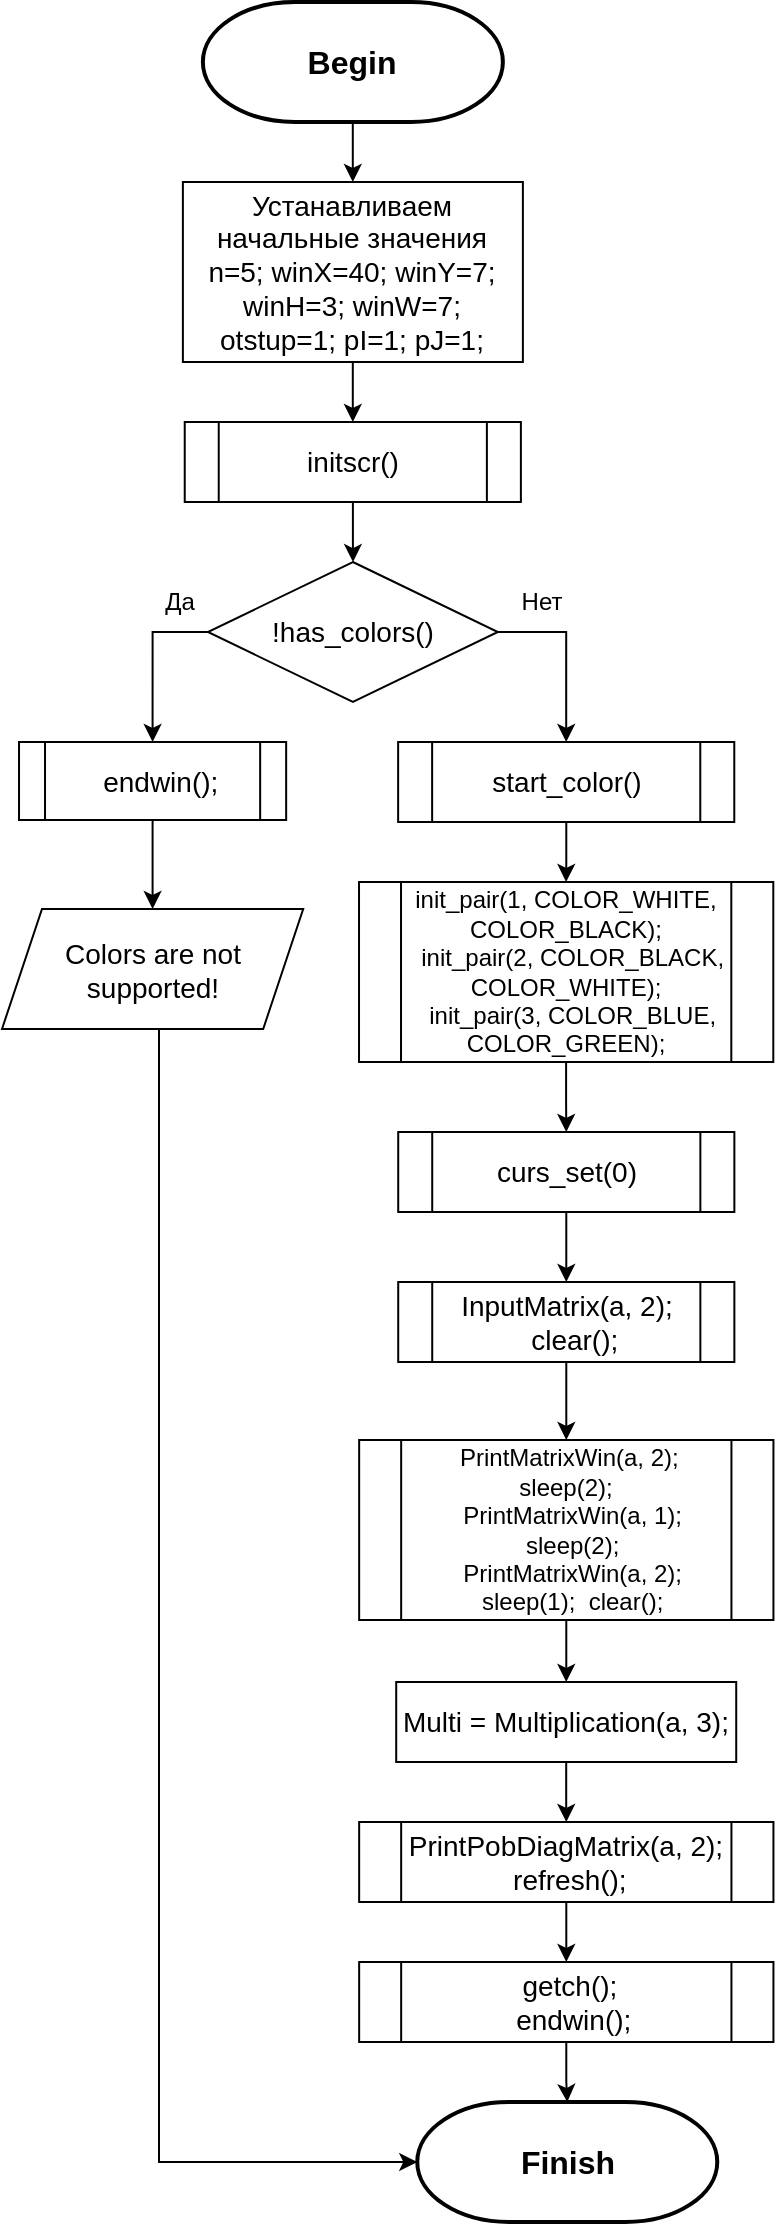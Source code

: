 <mxfile version="18.1.3" type="device" pages="6"><diagram id="C5RBs43oDa-KdzZeNtuy" name="Lab_16_main"><mxGraphModel dx="1103" dy="692" grid="1" gridSize="10" guides="1" tooltips="1" connect="1" arrows="1" fold="1" page="1" pageScale="1" pageWidth="827" pageHeight="1169" math="0" shadow="0"><root><mxCell id="WIyWlLk6GJQsqaUBKTNV-0"/><mxCell id="WIyWlLk6GJQsqaUBKTNV-1" parent="WIyWlLk6GJQsqaUBKTNV-0"/><mxCell id="jwnF6V_MZDHmdLUUI6ny-9" value="" style="edgeStyle=orthogonalEdgeStyle;rounded=0;orthogonalLoop=1;jettySize=auto;html=1;" edge="1" parent="WIyWlLk6GJQsqaUBKTNV-1" source="hfvhWSDFtPX4NsBE54---0" target="jwnF6V_MZDHmdLUUI6ny-0"><mxGeometry relative="1" as="geometry"/></mxCell><mxCell id="hfvhWSDFtPX4NsBE54---0" value="&lt;span style=&quot;font-size: 16px&quot;&gt;&lt;b&gt;Begin&lt;/b&gt;&lt;/span&gt;" style="strokeWidth=2;html=1;shape=mxgraph.flowchart.terminator;whiteSpace=wrap;" parent="WIyWlLk6GJQsqaUBKTNV-1" vertex="1"><mxGeometry x="318.44" y="40" width="150" height="60" as="geometry"/></mxCell><mxCell id="wGwlai-YhHOn2gVSlIDy-25" value="&lt;span style=&quot;font-size: 16px&quot;&gt;&lt;b&gt;Finish&lt;/b&gt;&lt;/span&gt;" style="strokeWidth=2;html=1;shape=mxgraph.flowchart.terminator;whiteSpace=wrap;" parent="WIyWlLk6GJQsqaUBKTNV-1" vertex="1"><mxGeometry x="425.63" y="1090" width="150" height="60" as="geometry"/></mxCell><mxCell id="jwnF6V_MZDHmdLUUI6ny-13" style="edgeStyle=orthogonalEdgeStyle;rounded=0;orthogonalLoop=1;jettySize=auto;html=1;entryX=0.5;entryY=0;entryDx=0;entryDy=0;" edge="1" parent="WIyWlLk6GJQsqaUBKTNV-1" source="jwnF6V_MZDHmdLUUI6ny-0" target="jwnF6V_MZDHmdLUUI6ny-1"><mxGeometry relative="1" as="geometry"/></mxCell><mxCell id="jwnF6V_MZDHmdLUUI6ny-0" value="&lt;span style=&quot;font-size: 14px;&quot;&gt;Устанавливаем начальные значения&lt;/span&gt;&lt;br&gt;&lt;div style=&quot;&quot;&gt;&lt;span style=&quot;font-size: 14px;&quot;&gt;n=5;&amp;nbsp;&lt;/span&gt;&lt;span style=&quot;background-color: initial; font-size: 14px;&quot;&gt;winX=40; winY=7;&lt;/span&gt;&lt;/div&gt;&lt;div style=&quot;&quot;&gt;&lt;span style=&quot;font-size: 14px;&quot;&gt;winH=3; winW=7;&lt;/span&gt;&lt;/div&gt;&lt;div style=&quot;&quot;&gt;&lt;span style=&quot;font-size: 14px; background-color: initial;&quot;&gt;otstup=1;&amp;nbsp;&lt;/span&gt;&lt;span style=&quot;font-size: 14px; background-color: initial;&quot;&gt;pI=1; pJ=1;&lt;/span&gt;&lt;/div&gt;" style="whiteSpace=wrap;html=1;strokeWidth=1;align=center;" vertex="1" parent="WIyWlLk6GJQsqaUBKTNV-1"><mxGeometry x="308.44" y="130" width="170" height="90" as="geometry"/></mxCell><mxCell id="jwnF6V_MZDHmdLUUI6ny-15" style="edgeStyle=orthogonalEdgeStyle;rounded=0;orthogonalLoop=1;jettySize=auto;html=1;" edge="1" parent="WIyWlLk6GJQsqaUBKTNV-1" source="jwnF6V_MZDHmdLUUI6ny-1" target="jwnF6V_MZDHmdLUUI6ny-2"><mxGeometry relative="1" as="geometry"/></mxCell><mxCell id="jwnF6V_MZDHmdLUUI6ny-1" value="&lt;div&gt;&lt;span style=&quot;font-size: 14px;&quot;&gt;initscr()&lt;/span&gt;&lt;br&gt;&lt;/div&gt;" style="shape=process;whiteSpace=wrap;html=1;backgroundOutline=1;" vertex="1" parent="WIyWlLk6GJQsqaUBKTNV-1"><mxGeometry x="309.37" y="250" width="168.07" height="40" as="geometry"/></mxCell><mxCell id="jwnF6V_MZDHmdLUUI6ny-16" value="" style="edgeStyle=orthogonalEdgeStyle;rounded=0;orthogonalLoop=1;jettySize=auto;html=1;exitX=1;exitY=0.5;exitDx=0;exitDy=0;entryX=0.5;entryY=0;entryDx=0;entryDy=0;" edge="1" parent="WIyWlLk6GJQsqaUBKTNV-1" source="jwnF6V_MZDHmdLUUI6ny-2" target="jwnF6V_MZDHmdLUUI6ny-8"><mxGeometry relative="1" as="geometry"><Array as="points"><mxPoint x="500.51" y="355"/></Array></mxGeometry></mxCell><mxCell id="jwnF6V_MZDHmdLUUI6ny-41" style="edgeStyle=orthogonalEdgeStyle;rounded=0;orthogonalLoop=1;jettySize=auto;html=1;entryX=0.5;entryY=0;entryDx=0;entryDy=0;fontSize=14;" edge="1" parent="WIyWlLk6GJQsqaUBKTNV-1" source="jwnF6V_MZDHmdLUUI6ny-2" target="jwnF6V_MZDHmdLUUI6ny-39"><mxGeometry relative="1" as="geometry"><Array as="points"><mxPoint x="293.51" y="355"/></Array></mxGeometry></mxCell><mxCell id="jwnF6V_MZDHmdLUUI6ny-2" value="&lt;span style=&quot;font-size: 14px;&quot;&gt;!has_colors()&lt;/span&gt;" style="rhombus;whiteSpace=wrap;html=1;strokeWidth=1;" vertex="1" parent="WIyWlLk6GJQsqaUBKTNV-1"><mxGeometry x="320.96" y="320" width="144.97" height="70" as="geometry"/></mxCell><mxCell id="jwnF6V_MZDHmdLUUI6ny-5" value="Да" style="text;html=1;strokeColor=none;fillColor=none;align=center;verticalAlign=middle;whiteSpace=wrap;rounded=0;" vertex="1" parent="WIyWlLk6GJQsqaUBKTNV-1"><mxGeometry x="286.51" y="330" width="40" height="20" as="geometry"/></mxCell><mxCell id="jwnF6V_MZDHmdLUUI6ny-6" value="Нет" style="text;html=1;strokeColor=none;fillColor=none;align=center;verticalAlign=middle;whiteSpace=wrap;rounded=0;" vertex="1" parent="WIyWlLk6GJQsqaUBKTNV-1"><mxGeometry x="468.44" y="330" width="40" height="20" as="geometry"/></mxCell><mxCell id="jwnF6V_MZDHmdLUUI6ny-18" value="" style="edgeStyle=orthogonalEdgeStyle;rounded=0;orthogonalLoop=1;jettySize=auto;html=1;" edge="1" parent="WIyWlLk6GJQsqaUBKTNV-1" source="jwnF6V_MZDHmdLUUI6ny-8" target="jwnF6V_MZDHmdLUUI6ny-17"><mxGeometry relative="1" as="geometry"/></mxCell><mxCell id="jwnF6V_MZDHmdLUUI6ny-8" value="&lt;div&gt;&lt;span style=&quot;font-size: 14px;&quot;&gt;start_color()&lt;/span&gt;&lt;br&gt;&lt;/div&gt;" style="shape=process;whiteSpace=wrap;html=1;backgroundOutline=1;" vertex="1" parent="WIyWlLk6GJQsqaUBKTNV-1"><mxGeometry x="416.07" y="410" width="168.07" height="40" as="geometry"/></mxCell><mxCell id="jwnF6V_MZDHmdLUUI6ny-20" value="" style="edgeStyle=orthogonalEdgeStyle;rounded=0;orthogonalLoop=1;jettySize=auto;html=1;" edge="1" parent="WIyWlLk6GJQsqaUBKTNV-1" source="jwnF6V_MZDHmdLUUI6ny-17" target="jwnF6V_MZDHmdLUUI6ny-19"><mxGeometry relative="1" as="geometry"/></mxCell><mxCell id="jwnF6V_MZDHmdLUUI6ny-17" value="init_pair(1, COLOR_WHITE, COLOR_BLACK);&#10;  init_pair(2, COLOR_BLACK, COLOR_WHITE);&#10;  init_pair(3, COLOR_BLUE, COLOR_GREEN);" style="shape=process;whiteSpace=wrap;html=1;backgroundOutline=1;" vertex="1" parent="WIyWlLk6GJQsqaUBKTNV-1"><mxGeometry x="396.51" y="480" width="207.14" height="90" as="geometry"/></mxCell><mxCell id="jwnF6V_MZDHmdLUUI6ny-33" style="edgeStyle=orthogonalEdgeStyle;rounded=0;orthogonalLoop=1;jettySize=auto;html=1;entryX=0.5;entryY=0;entryDx=0;entryDy=0;fontSize=14;" edge="1" parent="WIyWlLk6GJQsqaUBKTNV-1" source="jwnF6V_MZDHmdLUUI6ny-19" target="jwnF6V_MZDHmdLUUI6ny-22"><mxGeometry relative="1" as="geometry"/></mxCell><mxCell id="jwnF6V_MZDHmdLUUI6ny-19" value="&lt;div&gt;&lt;span style=&quot;font-size: 14px;&quot;&gt;curs_set(0)&lt;/span&gt;&lt;br&gt;&lt;/div&gt;" style="shape=process;whiteSpace=wrap;html=1;backgroundOutline=1;" vertex="1" parent="WIyWlLk6GJQsqaUBKTNV-1"><mxGeometry x="416.11" y="605" width="168.07" height="40" as="geometry"/></mxCell><mxCell id="jwnF6V_MZDHmdLUUI6ny-30" value="" style="edgeStyle=orthogonalEdgeStyle;rounded=0;orthogonalLoop=1;jettySize=auto;html=1;fontSize=14;" edge="1" parent="WIyWlLk6GJQsqaUBKTNV-1" source="jwnF6V_MZDHmdLUUI6ny-22" target="jwnF6V_MZDHmdLUUI6ny-23"><mxGeometry relative="1" as="geometry"/></mxCell><mxCell id="jwnF6V_MZDHmdLUUI6ny-22" value="&lt;div&gt;&lt;div&gt;&lt;span style=&quot;font-size: 14px;&quot;&gt;InputMatrix(a, 2);&lt;/span&gt;&lt;/div&gt;&lt;div&gt;&lt;span style=&quot;font-size: 14px;&quot;&gt;&amp;nbsp; clear();&lt;/span&gt;&lt;/div&gt;&lt;/div&gt;" style="shape=process;whiteSpace=wrap;html=1;backgroundOutline=1;" vertex="1" parent="WIyWlLk6GJQsqaUBKTNV-1"><mxGeometry x="416.11" y="680" width="168.07" height="40" as="geometry"/></mxCell><mxCell id="jwnF6V_MZDHmdLUUI6ny-34" style="edgeStyle=orthogonalEdgeStyle;rounded=0;orthogonalLoop=1;jettySize=auto;html=1;entryX=0.5;entryY=0;entryDx=0;entryDy=0;fontSize=14;" edge="1" parent="WIyWlLk6GJQsqaUBKTNV-1" source="jwnF6V_MZDHmdLUUI6ny-23" target="jwnF6V_MZDHmdLUUI6ny-24"><mxGeometry relative="1" as="geometry"/></mxCell><mxCell id="jwnF6V_MZDHmdLUUI6ny-23" value="&lt;div&gt;&amp;nbsp; PrintMatrixWin(a, 2);&lt;span style=&quot;background-color: initial;&quot;&gt;&amp;nbsp; sleep(2);&lt;/span&gt;&lt;/div&gt;&lt;div&gt;&amp;nbsp; PrintMatrixWin(a, 1);&lt;/div&gt;&lt;div&gt;&amp;nbsp; sleep(2);&lt;/div&gt;&lt;div&gt;&amp;nbsp; PrintMatrixWin(a, 2);&lt;/div&gt;&lt;div&gt;&amp;nbsp; sleep(1);&lt;span style=&quot;background-color: initial;&quot;&gt;&amp;nbsp; clear();&lt;/span&gt;&lt;/div&gt;" style="shape=process;whiteSpace=wrap;html=1;backgroundOutline=1;" vertex="1" parent="WIyWlLk6GJQsqaUBKTNV-1"><mxGeometry x="396.58" y="759" width="207.14" height="90" as="geometry"/></mxCell><mxCell id="jwnF6V_MZDHmdLUUI6ny-36" style="edgeStyle=orthogonalEdgeStyle;rounded=0;orthogonalLoop=1;jettySize=auto;html=1;entryX=0.5;entryY=0;entryDx=0;entryDy=0;fontSize=14;" edge="1" parent="WIyWlLk6GJQsqaUBKTNV-1" source="jwnF6V_MZDHmdLUUI6ny-24" target="jwnF6V_MZDHmdLUUI6ny-25"><mxGeometry relative="1" as="geometry"/></mxCell><mxCell id="jwnF6V_MZDHmdLUUI6ny-24" value="&lt;span style=&quot;font-size: 14px;&quot;&gt;Multi = Multiplication(a, 3);&lt;/span&gt;" style="whiteSpace=wrap;html=1;strokeWidth=1;align=center;" vertex="1" parent="WIyWlLk6GJQsqaUBKTNV-1"><mxGeometry x="415.11" y="880" width="170" height="40" as="geometry"/></mxCell><mxCell id="jwnF6V_MZDHmdLUUI6ny-37" style="edgeStyle=orthogonalEdgeStyle;rounded=0;orthogonalLoop=1;jettySize=auto;html=1;entryX=0.5;entryY=0;entryDx=0;entryDy=0;fontSize=14;" edge="1" parent="WIyWlLk6GJQsqaUBKTNV-1" source="jwnF6V_MZDHmdLUUI6ny-25" target="jwnF6V_MZDHmdLUUI6ny-26"><mxGeometry relative="1" as="geometry"/></mxCell><mxCell id="jwnF6V_MZDHmdLUUI6ny-25" value="&lt;div&gt;&lt;span style=&quot;font-size: 14px;&quot;&gt;PrintPobDiagMatrix(a, 2);&lt;/span&gt;&lt;/div&gt;&lt;div&gt;&lt;span style=&quot;font-size: 14px;&quot;&gt;&amp;nbsp; refresh();&amp;nbsp;&lt;/span&gt;&lt;/div&gt;" style="shape=process;whiteSpace=wrap;html=1;backgroundOutline=1;" vertex="1" parent="WIyWlLk6GJQsqaUBKTNV-1"><mxGeometry x="396.58" y="950" width="207.14" height="40" as="geometry"/></mxCell><mxCell id="jwnF6V_MZDHmdLUUI6ny-38" style="edgeStyle=orthogonalEdgeStyle;rounded=0;orthogonalLoop=1;jettySize=auto;html=1;entryX=0.5;entryY=0;entryDx=0;entryDy=0;entryPerimeter=0;fontSize=14;" edge="1" parent="WIyWlLk6GJQsqaUBKTNV-1" source="jwnF6V_MZDHmdLUUI6ny-26" target="wGwlai-YhHOn2gVSlIDy-25"><mxGeometry relative="1" as="geometry"/></mxCell><mxCell id="jwnF6V_MZDHmdLUUI6ny-26" value="&lt;div&gt;&lt;span style=&quot;font-size: 14px;&quot;&gt;&amp;nbsp; getch();&amp;nbsp;&lt;/span&gt;&lt;/div&gt;&lt;div&gt;&lt;span style=&quot;font-size: 14px;&quot;&gt;&amp;nbsp; endwin();&lt;/span&gt;&lt;/div&gt;" style="shape=process;whiteSpace=wrap;html=1;backgroundOutline=1;" vertex="1" parent="WIyWlLk6GJQsqaUBKTNV-1"><mxGeometry x="396.58" y="1020" width="207.14" height="40" as="geometry"/></mxCell><mxCell id="jwnF6V_MZDHmdLUUI6ny-42" value="" style="edgeStyle=orthogonalEdgeStyle;rounded=0;orthogonalLoop=1;jettySize=auto;html=1;fontSize=14;" edge="1" parent="WIyWlLk6GJQsqaUBKTNV-1" source="jwnF6V_MZDHmdLUUI6ny-39" target="jwnF6V_MZDHmdLUUI6ny-40"><mxGeometry relative="1" as="geometry"/></mxCell><mxCell id="jwnF6V_MZDHmdLUUI6ny-39" value="&lt;div&gt;&lt;span style=&quot;font-size: 14px; background-color: initial;&quot;&gt;&amp;nbsp; endwin();&lt;/span&gt;&lt;br&gt;&lt;/div&gt;" style="shape=process;whiteSpace=wrap;html=1;backgroundOutline=1;" vertex="1" parent="WIyWlLk6GJQsqaUBKTNV-1"><mxGeometry x="226.51" y="410" width="133.57" height="39" as="geometry"/></mxCell><mxCell id="jwnF6V_MZDHmdLUUI6ny-43" style="edgeStyle=orthogonalEdgeStyle;rounded=0;orthogonalLoop=1;jettySize=auto;html=1;entryX=0;entryY=0.5;entryDx=0;entryDy=0;entryPerimeter=0;fontSize=14;" edge="1" parent="WIyWlLk6GJQsqaUBKTNV-1" source="jwnF6V_MZDHmdLUUI6ny-40" target="wGwlai-YhHOn2gVSlIDy-25"><mxGeometry relative="1" as="geometry"><Array as="points"><mxPoint x="296.51" y="1120"/></Array></mxGeometry></mxCell><mxCell id="jwnF6V_MZDHmdLUUI6ny-40" value="&lt;font style=&quot;&quot;&gt;&lt;span style=&quot;font-size: 14px;&quot;&gt;Colors are not supported!&lt;/span&gt;&lt;br&gt;&lt;/font&gt;" style="shape=parallelogram;perimeter=parallelogramPerimeter;whiteSpace=wrap;html=1;fixedSize=1;strokeWidth=1;" vertex="1" parent="WIyWlLk6GJQsqaUBKTNV-1"><mxGeometry x="218" y="493.5" width="150.6" height="60" as="geometry"/></mxCell></root></mxGraphModel></diagram><diagram id="uMk87jS2SWBbNdsQU_iy" name="ConfStdSrc"><mxGraphModel dx="1103" dy="692" grid="1" gridSize="10" guides="1" tooltips="1" connect="1" arrows="1" fold="1" page="1" pageScale="1" pageWidth="827" pageHeight="1169" math="0" shadow="0"><root><mxCell id="0"/><mxCell id="1" parent="0"/><mxCell id="jGcBN_wvaDKkRdusIBZb-9" value="" style="edgeStyle=orthogonalEdgeStyle;rounded=0;orthogonalLoop=1;jettySize=auto;html=1;fontSize=14;" edge="1" parent="1" source="QBVgmhyWQD7NQN1rogNP-2" target="jGcBN_wvaDKkRdusIBZb-1"><mxGeometry relative="1" as="geometry"/></mxCell><mxCell id="QBVgmhyWQD7NQN1rogNP-2" value="&lt;font style=&quot;font-size: 14px&quot;&gt;void ConfStdSrc(int flag)&lt;/font&gt;" style="strokeWidth=2;html=1;shape=mxgraph.flowchart.terminator;whiteSpace=wrap;" vertex="1" parent="1"><mxGeometry x="291" y="40" width="243.39" height="60" as="geometry"/></mxCell><mxCell id="QBVgmhyWQD7NQN1rogNP-17" value="" style="edgeStyle=orthogonalEdgeStyle;rounded=0;orthogonalLoop=1;jettySize=auto;html=1;fontSize=14;" edge="1" parent="1" source="QBVgmhyWQD7NQN1rogNP-18" target="QBVgmhyWQD7NQN1rogNP-19"><mxGeometry relative="1" as="geometry"/></mxCell><mxCell id="QBVgmhyWQD7NQN1rogNP-18" value="&lt;span style=&quot;font-size: 14px;&quot;&gt;refresh()&lt;/span&gt;" style="shape=process;whiteSpace=wrap;html=1;backgroundOutline=1;fillColor=#FFFFFF;" vertex="1" parent="1"><mxGeometry x="337.5" y="850" width="150" height="50" as="geometry"/></mxCell><mxCell id="QBVgmhyWQD7NQN1rogNP-19" value="&lt;font style=&quot;font-size: 14px&quot;&gt;Кінець функції&lt;/font&gt;" style="strokeWidth=2;html=1;shape=mxgraph.flowchart.terminator;whiteSpace=wrap;" vertex="1" parent="1"><mxGeometry x="337.5" y="940" width="150" height="60" as="geometry"/></mxCell><mxCell id="jGcBN_wvaDKkRdusIBZb-10" value="" style="edgeStyle=orthogonalEdgeStyle;rounded=0;orthogonalLoop=1;jettySize=auto;html=1;fontSize=14;" edge="1" parent="1" source="jGcBN_wvaDKkRdusIBZb-1" target="jGcBN_wvaDKkRdusIBZb-2"><mxGeometry relative="1" as="geometry"/></mxCell><mxCell id="jGcBN_wvaDKkRdusIBZb-1" value="&lt;div&gt;&lt;div&gt;&lt;span style=&quot;font-size: 14px;&quot;&gt;&amp;nbsp; wattron(stdscr, COLOR_PAIR(1))&lt;/span&gt;&lt;/div&gt;&lt;div&gt;&lt;span style=&quot;font-size: 14px;&quot;&gt;&amp;nbsp; box(stdscr, 0, 0);&lt;/span&gt;&lt;/div&gt;&lt;/div&gt;" style="shape=process;whiteSpace=wrap;html=1;backgroundOutline=1;" vertex="1" parent="1"><mxGeometry x="273" y="140" width="280" height="40" as="geometry"/></mxCell><mxCell id="jGcBN_wvaDKkRdusIBZb-11" value="" style="edgeStyle=orthogonalEdgeStyle;rounded=0;orthogonalLoop=1;jettySize=auto;html=1;fontSize=14;" edge="1" parent="1" source="jGcBN_wvaDKkRdusIBZb-2" target="jGcBN_wvaDKkRdusIBZb-3"><mxGeometry relative="1" as="geometry"/></mxCell><mxCell id="jGcBN_wvaDKkRdusIBZb-2" value="mvwprintw(stdscr, 0, 1, &quot;LabWork 16 Variant 7&quot;)" style="shape=parallelogram;perimeter=parallelogramPerimeter;whiteSpace=wrap;html=1;fixedSize=1;fontSize=14;strokeWidth=1;" vertex="1" parent="1"><mxGeometry x="311" y="220" width="203" height="50" as="geometry"/></mxCell><mxCell id="jGcBN_wvaDKkRdusIBZb-12" value="" style="edgeStyle=orthogonalEdgeStyle;rounded=0;orthogonalLoop=1;jettySize=auto;html=1;fontSize=14;" edge="1" parent="1" source="jGcBN_wvaDKkRdusIBZb-3" target="jGcBN_wvaDKkRdusIBZb-4"><mxGeometry relative="1" as="geometry"/></mxCell><mxCell id="jGcBN_wvaDKkRdusIBZb-17" style="edgeStyle=orthogonalEdgeStyle;rounded=0;orthogonalLoop=1;jettySize=auto;html=1;entryX=0;entryY=0.5;entryDx=0;entryDy=0;fontSize=14;" edge="1" parent="1" source="jGcBN_wvaDKkRdusIBZb-3" target="QBVgmhyWQD7NQN1rogNP-18"><mxGeometry relative="1" as="geometry"><Array as="points"><mxPoint x="280" y="350"/><mxPoint x="280" y="875"/></Array></mxGeometry></mxCell><mxCell id="jGcBN_wvaDKkRdusIBZb-3" value="flag == 1" style="rhombus;whiteSpace=wrap;html=1;fontSize=14;strokeWidth=1;" vertex="1" parent="1"><mxGeometry x="351" y="310" width="123" height="80" as="geometry"/></mxCell><mxCell id="jGcBN_wvaDKkRdusIBZb-13" value="" style="edgeStyle=orthogonalEdgeStyle;rounded=0;orthogonalLoop=1;jettySize=auto;html=1;fontSize=14;" edge="1" parent="1" source="jGcBN_wvaDKkRdusIBZb-4" target="jGcBN_wvaDKkRdusIBZb-6"><mxGeometry relative="1" as="geometry"/></mxCell><mxCell id="jGcBN_wvaDKkRdusIBZb-4" value="&lt;span style=&quot;font-size: 14px;&quot;&gt;&lt;b&gt;&amp;nbsp;i = 0; i &amp;lt; n; i++&lt;/b&gt;&lt;/span&gt;" style="strokeWidth=1;html=1;shape=mxgraph.flowchart.loop_limit;whiteSpace=wrap;" vertex="1" parent="1"><mxGeometry x="344.19" y="430" width="137" height="70" as="geometry"/></mxCell><mxCell id="jGcBN_wvaDKkRdusIBZb-16" value="" style="edgeStyle=orthogonalEdgeStyle;rounded=0;orthogonalLoop=1;jettySize=auto;html=1;fontSize=14;" edge="1" parent="1" source="jGcBN_wvaDKkRdusIBZb-5" target="QBVgmhyWQD7NQN1rogNP-18"><mxGeometry relative="1" as="geometry"/></mxCell><mxCell id="jGcBN_wvaDKkRdusIBZb-5" value="&lt;span style=&quot;font-size: 14px&quot;&gt;&lt;b&gt;i&lt;/b&gt;&lt;/span&gt;" style="strokeWidth=1;html=1;shape=mxgraph.flowchart.loop_limit;whiteSpace=wrap;direction=west;" vertex="1" parent="1"><mxGeometry x="344" y="740" width="137" height="70" as="geometry"/></mxCell><mxCell id="jGcBN_wvaDKkRdusIBZb-14" value="" style="edgeStyle=orthogonalEdgeStyle;rounded=0;orthogonalLoop=1;jettySize=auto;html=1;fontSize=14;" edge="1" parent="1" source="jGcBN_wvaDKkRdusIBZb-6" target="jGcBN_wvaDKkRdusIBZb-8"><mxGeometry relative="1" as="geometry"/></mxCell><mxCell id="jGcBN_wvaDKkRdusIBZb-6" value="&amp;nbsp;mvwprintw(stdscr, &lt;br&gt;winY-2, winX+winW/2+(winW+otstup)*i, &quot;%d&quot;, i+1)" style="shape=parallelogram;perimeter=parallelogramPerimeter;whiteSpace=wrap;html=1;fixedSize=1;fontSize=14;strokeWidth=1;" vertex="1" parent="1"><mxGeometry x="298.5" y="540" width="228" height="65" as="geometry"/></mxCell><mxCell id="jGcBN_wvaDKkRdusIBZb-15" value="" style="edgeStyle=orthogonalEdgeStyle;rounded=0;orthogonalLoop=1;jettySize=auto;html=1;fontSize=14;" edge="1" parent="1" source="jGcBN_wvaDKkRdusIBZb-8" target="jGcBN_wvaDKkRdusIBZb-5"><mxGeometry relative="1" as="geometry"/></mxCell><mxCell id="jGcBN_wvaDKkRdusIBZb-8" value="mvwprintw(stdscr,&lt;br&gt;&amp;nbsp;winY+winH/2+(winH+otstup)*i, winX-2, &quot;%d&quot;, i+1)" style="shape=parallelogram;perimeter=parallelogramPerimeter;whiteSpace=wrap;html=1;fixedSize=1;fontSize=14;strokeWidth=1;" vertex="1" parent="1"><mxGeometry x="298.5" y="640" width="228" height="65" as="geometry"/></mxCell><mxCell id="zSZtnJkTQtCe7CBKAw3D-1" value="Да" style="text;html=1;strokeColor=none;fillColor=none;align=center;verticalAlign=middle;whiteSpace=wrap;rounded=0;" vertex="1" parent="1"><mxGeometry x="414.0" y="390" width="40" height="20" as="geometry"/></mxCell><mxCell id="q8JcQGTGlk1fJgDLrqKU-1" value="Нет" style="text;html=1;strokeColor=none;fillColor=none;align=center;verticalAlign=middle;whiteSpace=wrap;rounded=0;" vertex="1" parent="1"><mxGeometry x="304" y="330" width="40" height="20" as="geometry"/></mxCell></root></mxGraphModel></diagram><diagram name="InputMatrix" id="K_KONmBODOZZReLKXW-_"><mxGraphModel dx="1103" dy="692" grid="1" gridSize="10" guides="1" tooltips="1" connect="1" arrows="1" fold="1" page="1" pageScale="1" pageWidth="827" pageHeight="1169" math="0" shadow="0"><root><mxCell id="PPJYsdri29ir80EhWS_N-0"/><mxCell id="PPJYsdri29ir80EhWS_N-1" parent="PPJYsdri29ir80EhWS_N-0"/><mxCell id="PPJYsdri29ir80EhWS_N-2" value="" style="edgeStyle=orthogonalEdgeStyle;rounded=0;orthogonalLoop=1;jettySize=auto;html=1;fontSize=14;" edge="1" parent="PPJYsdri29ir80EhWS_N-1" source="PPJYsdri29ir80EhWS_N-3" target="PPJYsdri29ir80EhWS_N-8"><mxGeometry relative="1" as="geometry"/></mxCell><mxCell id="PPJYsdri29ir80EhWS_N-3" value="&lt;font style=&quot;font-size: 14px&quot;&gt;void InputMatrix(int mtrx[][n], int color)&lt;/font&gt;" style="strokeWidth=2;html=1;shape=mxgraph.flowchart.terminator;whiteSpace=wrap;" vertex="1" parent="PPJYsdri29ir80EhWS_N-1"><mxGeometry x="291" y="25" width="243.39" height="60" as="geometry"/></mxCell><mxCell id="PPJYsdri29ir80EhWS_N-6" value="&lt;font style=&quot;font-size: 14px&quot;&gt;Кінець функції&lt;/font&gt;" style="strokeWidth=2;html=1;shape=mxgraph.flowchart.terminator;whiteSpace=wrap;" vertex="1" parent="PPJYsdri29ir80EhWS_N-1"><mxGeometry x="339" y="1103" width="150" height="60" as="geometry"/></mxCell><mxCell id="PPJYsdri29ir80EhWS_N-7" value="" style="edgeStyle=orthogonalEdgeStyle;rounded=0;orthogonalLoop=1;jettySize=auto;html=1;fontSize=14;" edge="1" parent="PPJYsdri29ir80EhWS_N-1" source="PPJYsdri29ir80EhWS_N-8" target="PPJYsdri29ir80EhWS_N-10"><mxGeometry relative="1" as="geometry"/></mxCell><mxCell id="PPJYsdri29ir80EhWS_N-8" value="&lt;div&gt;&lt;span style=&quot;font-size: 14px;&quot;&gt;ConfStdSrc(1);&lt;/span&gt;&lt;/div&gt;&lt;div&gt;&lt;span style=&quot;font-size: 14px;&quot;&gt;&amp;nbsp; wattron(stdscr, COLOR_PAIR(2));&lt;/span&gt;&lt;/div&gt;" style="shape=process;whiteSpace=wrap;html=1;backgroundOutline=1;" vertex="1" parent="PPJYsdri29ir80EhWS_N-1"><mxGeometry x="273" y="125" width="280" height="40" as="geometry"/></mxCell><mxCell id="DCMzApHFBLKhovsq1-4j-5" value="" style="edgeStyle=orthogonalEdgeStyle;rounded=0;orthogonalLoop=1;jettySize=auto;html=1;fontSize=14;" edge="1" parent="PPJYsdri29ir80EhWS_N-1" source="PPJYsdri29ir80EhWS_N-10" target="DCMzApHFBLKhovsq1-4j-0"><mxGeometry relative="1" as="geometry"/></mxCell><mxCell id="PPJYsdri29ir80EhWS_N-10" value="mvwprintw(stdscr, winY-4, winX+7, &quot;Введите значения матрицы&quot;);" style="shape=parallelogram;perimeter=parallelogramPerimeter;whiteSpace=wrap;html=1;fixedSize=1;fontSize=14;strokeWidth=1;" vertex="1" parent="PPJYsdri29ir80EhWS_N-1"><mxGeometry x="288" y="205" width="249" height="50" as="geometry"/></mxCell><mxCell id="DCMzApHFBLKhovsq1-4j-8" value="" style="edgeStyle=orthogonalEdgeStyle;rounded=0;orthogonalLoop=1;jettySize=auto;html=1;fontSize=14;" edge="1" parent="PPJYsdri29ir80EhWS_N-1" source="PPJYsdri29ir80EhWS_N-15" target="DCMzApHFBLKhovsq1-4j-2"><mxGeometry relative="1" as="geometry"/></mxCell><mxCell id="PPJYsdri29ir80EhWS_N-15" value="&lt;span style=&quot;font-size: 14px;&quot;&gt;&lt;b&gt;j = 0; j &amp;lt; n; j++&lt;/b&gt;&lt;/span&gt;" style="strokeWidth=1;html=1;shape=mxgraph.flowchart.loop_limit;whiteSpace=wrap;" vertex="1" parent="PPJYsdri29ir80EhWS_N-1"><mxGeometry x="345.0" y="485" width="137" height="70" as="geometry"/></mxCell><mxCell id="DCMzApHFBLKhovsq1-4j-13" value="" style="edgeStyle=orthogonalEdgeStyle;rounded=0;orthogonalLoop=1;jettySize=auto;html=1;fontSize=14;" edge="1" parent="PPJYsdri29ir80EhWS_N-1" source="PPJYsdri29ir80EhWS_N-17" target="PPJYsdri29ir80EhWS_N-6"><mxGeometry relative="1" as="geometry"/></mxCell><mxCell id="PPJYsdri29ir80EhWS_N-17" value="&lt;span style=&quot;font-size: 14px&quot;&gt;&lt;b&gt;i&lt;/b&gt;&lt;/span&gt;" style="strokeWidth=1;html=1;shape=mxgraph.flowchart.loop_limit;whiteSpace=wrap;direction=west;" vertex="1" parent="PPJYsdri29ir80EhWS_N-1"><mxGeometry x="345.5" y="1003" width="137" height="70" as="geometry"/></mxCell><mxCell id="DCMzApHFBLKhovsq1-4j-11" value="" style="edgeStyle=orthogonalEdgeStyle;rounded=0;orthogonalLoop=1;jettySize=auto;html=1;fontSize=14;" edge="1" parent="PPJYsdri29ir80EhWS_N-1" source="PPJYsdri29ir80EhWS_N-19" target="DCMzApHFBLKhovsq1-4j-4"><mxGeometry relative="1" as="geometry"/></mxCell><mxCell id="PPJYsdri29ir80EhWS_N-19" value="mvwscanw(winMatrix[i][j], 1, 1, &quot;%d&quot;, &amp;amp;mtrx[i][j])" style="shape=parallelogram;perimeter=parallelogramPerimeter;whiteSpace=wrap;html=1;fixedSize=1;fontSize=14;strokeWidth=1;" vertex="1" parent="PPJYsdri29ir80EhWS_N-1"><mxGeometry x="305" y="800" width="218" height="60" as="geometry"/></mxCell><mxCell id="DCMzApHFBLKhovsq1-4j-6" value="" style="edgeStyle=orthogonalEdgeStyle;rounded=0;orthogonalLoop=1;jettySize=auto;html=1;fontSize=14;" edge="1" parent="PPJYsdri29ir80EhWS_N-1" source="DCMzApHFBLKhovsq1-4j-0" target="DCMzApHFBLKhovsq1-4j-1"><mxGeometry relative="1" as="geometry"/></mxCell><mxCell id="DCMzApHFBLKhovsq1-4j-0" value="&lt;span style=&quot;font-size: 14px;&quot;&gt;refresh()&lt;/span&gt;" style="shape=process;whiteSpace=wrap;html=1;backgroundOutline=1;" vertex="1" parent="PPJYsdri29ir80EhWS_N-1"><mxGeometry x="328.75" y="295" width="167.5" height="40" as="geometry"/></mxCell><mxCell id="DCMzApHFBLKhovsq1-4j-7" value="" style="edgeStyle=orthogonalEdgeStyle;rounded=0;orthogonalLoop=1;jettySize=auto;html=1;fontSize=14;" edge="1" parent="PPJYsdri29ir80EhWS_N-1" source="DCMzApHFBLKhovsq1-4j-1" target="PPJYsdri29ir80EhWS_N-15"><mxGeometry relative="1" as="geometry"/></mxCell><mxCell id="DCMzApHFBLKhovsq1-4j-1" value="&lt;span style=&quot;font-size: 14px;&quot;&gt;&lt;b&gt;&amp;nbsp;i = 0; i &amp;lt; n; i++&lt;/b&gt;&lt;/span&gt;" style="strokeWidth=1;html=1;shape=mxgraph.flowchart.loop_limit;whiteSpace=wrap;" vertex="1" parent="PPJYsdri29ir80EhWS_N-1"><mxGeometry x="345.0" y="375" width="137" height="70" as="geometry"/></mxCell><mxCell id="DCMzApHFBLKhovsq1-4j-9" value="" style="edgeStyle=orthogonalEdgeStyle;rounded=0;orthogonalLoop=1;jettySize=auto;html=1;fontSize=14;" edge="1" parent="PPJYsdri29ir80EhWS_N-1" source="DCMzApHFBLKhovsq1-4j-2" target="DCMzApHFBLKhovsq1-4j-3"><mxGeometry relative="1" as="geometry"/></mxCell><mxCell id="DCMzApHFBLKhovsq1-4j-2" value="&amp;nbsp;winMatrix[i][j] = newwin( winH, winW, winY+(winH+otstup)*i, winX+(winW+otstup)*j)" style="rounded=0;whiteSpace=wrap;html=1;fontSize=14;strokeWidth=1;" vertex="1" parent="PPJYsdri29ir80EhWS_N-1"><mxGeometry x="319" y="585" width="190" height="70" as="geometry"/></mxCell><mxCell id="DCMzApHFBLKhovsq1-4j-10" value="" style="edgeStyle=orthogonalEdgeStyle;rounded=0;orthogonalLoop=1;jettySize=auto;html=1;fontSize=14;" edge="1" parent="PPJYsdri29ir80EhWS_N-1" source="DCMzApHFBLKhovsq1-4j-3" target="PPJYsdri29ir80EhWS_N-19"><mxGeometry relative="1" as="geometry"/></mxCell><mxCell id="DCMzApHFBLKhovsq1-4j-3" value="box(winMatrix[i][j], 0, 0 ); &lt;br&gt;wbkgd(winMatrix[i][j], COLOR_PAIR(color));&lt;br&gt;&amp;nbsp; &amp;nbsp; &amp;nbsp; wrefresh(winMatrix[i][j]);" style="shape=process;whiteSpace=wrap;html=1;backgroundOutline=1;fillColor=#FFFFFF;" vertex="1" parent="PPJYsdri29ir80EhWS_N-1"><mxGeometry x="314" y="685" width="200" height="70" as="geometry"/></mxCell><mxCell id="DCMzApHFBLKhovsq1-4j-12" value="" style="edgeStyle=orthogonalEdgeStyle;rounded=0;orthogonalLoop=1;jettySize=auto;html=1;fontSize=14;" edge="1" parent="PPJYsdri29ir80EhWS_N-1" source="DCMzApHFBLKhovsq1-4j-4" target="PPJYsdri29ir80EhWS_N-17"><mxGeometry relative="1" as="geometry"/></mxCell><mxCell id="DCMzApHFBLKhovsq1-4j-4" value="&lt;span style=&quot;font-size: 14px&quot;&gt;&lt;b&gt;j&lt;/b&gt;&lt;/span&gt;" style="strokeWidth=1;html=1;shape=mxgraph.flowchart.loop_limit;whiteSpace=wrap;direction=west;" vertex="1" parent="PPJYsdri29ir80EhWS_N-1"><mxGeometry x="345.5" y="900" width="137" height="70" as="geometry"/></mxCell></root></mxGraphModel></diagram><diagram name="Multiplication" id="ECcC6YZoIL96eAtLhiXY"><mxGraphModel dx="1103" dy="692" grid="1" gridSize="10" guides="1" tooltips="1" connect="1" arrows="1" fold="1" page="1" pageScale="1" pageWidth="827" pageHeight="1169" math="0" shadow="0"><root><mxCell id="w6WBt6uCfA3laZBosFiw-0"/><mxCell id="w6WBt6uCfA3laZBosFiw-1" parent="w6WBt6uCfA3laZBosFiw-0"/><mxCell id="gDkcxyluTX4l5s48bOec-3" value="" style="edgeStyle=orthogonalEdgeStyle;rounded=0;orthogonalLoop=1;jettySize=auto;html=1;fontSize=16;" edge="1" parent="w6WBt6uCfA3laZBosFiw-1" source="w6WBt6uCfA3laZBosFiw-3" target="ih4imTi1KAKiAlf1Vw61-0"><mxGeometry relative="1" as="geometry"/></mxCell><mxCell id="w6WBt6uCfA3laZBosFiw-3" value="&lt;font style=&quot;font-size: 14px&quot;&gt;int Multiplication(int mtrx[][n], int color)&lt;/font&gt;" style="strokeWidth=2;html=1;shape=mxgraph.flowchart.terminator;whiteSpace=wrap;" vertex="1" parent="w6WBt6uCfA3laZBosFiw-1"><mxGeometry x="71.31" y="40" width="243.39" height="60" as="geometry"/></mxCell><mxCell id="gDkcxyluTX4l5s48bOec-23" value="" style="edgeStyle=orthogonalEdgeStyle;rounded=0;orthogonalLoop=1;jettySize=auto;html=1;fontSize=16;" edge="1" parent="w6WBt6uCfA3laZBosFiw-1" source="w6WBt6uCfA3laZBosFiw-5" target="gDkcxyluTX4l5s48bOec-0"><mxGeometry relative="1" as="geometry"/></mxCell><mxCell id="w6WBt6uCfA3laZBosFiw-5" value="&lt;div&gt;&lt;span style=&quot;font-size: 14px;&quot;&gt;&amp;nbsp; wrefresh(win);&lt;/span&gt;&lt;/div&gt;" style="shape=process;whiteSpace=wrap;html=1;backgroundOutline=1;fillColor=#FFFFFF;" vertex="1" parent="w6WBt6uCfA3laZBosFiw-1"><mxGeometry x="380.69" y="300" width="150" height="50" as="geometry"/></mxCell><mxCell id="w6WBt6uCfA3laZBosFiw-6" value="&lt;font style=&quot;font-size: 14px&quot;&gt;&lt;b&gt;return &lt;/b&gt;multi&lt;/font&gt;" style="strokeWidth=2;html=1;shape=mxgraph.flowchart.terminator;whiteSpace=wrap;" vertex="1" parent="w6WBt6uCfA3laZBosFiw-1"><mxGeometry x="380.69" y="570" width="150" height="60" as="geometry"/></mxCell><mxCell id="gDkcxyluTX4l5s48bOec-8" style="edgeStyle=orthogonalEdgeStyle;rounded=0;orthogonalLoop=1;jettySize=auto;html=1;entryX=0.5;entryY=0;entryDx=0;entryDy=0;fontSize=16;" edge="1" parent="w6WBt6uCfA3laZBosFiw-1" source="w6WBt6uCfA3laZBosFiw-8" target="Rpmjlp2zLywS9E4Msz0K-0"><mxGeometry relative="1" as="geometry"/></mxCell><mxCell id="w6WBt6uCfA3laZBosFiw-8" value="&lt;span style=&quot;font-size: 14px;&quot;&gt;ConfStdSrc(0)&lt;/span&gt;" style="shape=process;whiteSpace=wrap;html=1;backgroundOutline=1;" vertex="1" parent="w6WBt6uCfA3laZBosFiw-1"><mxGeometry x="117" y="200" width="151.5" height="40" as="geometry"/></mxCell><mxCell id="gDkcxyluTX4l5s48bOec-12" style="edgeStyle=orthogonalEdgeStyle;rounded=0;orthogonalLoop=1;jettySize=auto;html=1;entryX=0.5;entryY=0;entryDx=0;entryDy=0;fontSize=16;" edge="1" parent="w6WBt6uCfA3laZBosFiw-1" source="w6WBt6uCfA3laZBosFiw-10" target="Rpmjlp2zLywS9E4Msz0K-2"><mxGeometry relative="1" as="geometry"/></mxCell><mxCell id="w6WBt6uCfA3laZBosFiw-10" value="mvwprintw(win, 0, 1, &quot;Ввод&quot;)&lt;br&gt;mvwprintw(win, 1,2, &lt;br&gt;&quot;Введите ...&quot;)" style="shape=parallelogram;perimeter=parallelogramPerimeter;whiteSpace=wrap;html=1;fixedSize=1;fontSize=14;strokeWidth=1;" vertex="1" parent="w6WBt6uCfA3laZBosFiw-1"><mxGeometry x="85.9" y="420" width="214.19" height="50" as="geometry"/></mxCell><mxCell id="gDkcxyluTX4l5s48bOec-15" value="" style="edgeStyle=orthogonalEdgeStyle;rounded=0;orthogonalLoop=1;jettySize=auto;html=1;fontSize=16;" edge="1" parent="w6WBt6uCfA3laZBosFiw-1" source="w6WBt6uCfA3laZBosFiw-15" target="Rpmjlp2zLywS9E4Msz0K-5"><mxGeometry relative="1" as="geometry"/></mxCell><mxCell id="w6WBt6uCfA3laZBosFiw-15" value="&lt;span style=&quot;font-size: 14px;&quot;&gt;&lt;b&gt;&amp;nbsp;i = 0; i &amp;lt; n; i++&lt;/b&gt;&lt;/span&gt;" style="strokeWidth=1;html=1;shape=mxgraph.flowchart.loop_limit;whiteSpace=wrap;" vertex="1" parent="w6WBt6uCfA3laZBosFiw-1"><mxGeometry x="123.38" y="648" width="137" height="70" as="geometry"/></mxCell><mxCell id="gDkcxyluTX4l5s48bOec-17" value="" style="edgeStyle=orthogonalEdgeStyle;rounded=0;orthogonalLoop=1;jettySize=auto;html=1;fontSize=16;" edge="1" parent="w6WBt6uCfA3laZBosFiw-1" source="w6WBt6uCfA3laZBosFiw-17" target="gDkcxyluTX4l5s48bOec-1"><mxGeometry relative="1" as="geometry"/></mxCell><mxCell id="w6WBt6uCfA3laZBosFiw-17" value="&lt;span style=&quot;font-size: 14px&quot;&gt;&lt;b&gt;i&lt;/b&gt;&lt;/span&gt;" style="strokeWidth=1;html=1;shape=mxgraph.flowchart.loop_limit;whiteSpace=wrap;direction=west;" vertex="1" parent="w6WBt6uCfA3laZBosFiw-1"><mxGeometry x="123.5" y="818" width="137" height="70" as="geometry"/></mxCell><mxCell id="gDkcxyluTX4l5s48bOec-6" style="edgeStyle=orthogonalEdgeStyle;rounded=0;orthogonalLoop=1;jettySize=auto;html=1;entryX=0.5;entryY=0;entryDx=0;entryDy=0;fontSize=16;" edge="1" parent="w6WBt6uCfA3laZBosFiw-1" source="ih4imTi1KAKiAlf1Vw61-0" target="w6WBt6uCfA3laZBosFiw-8"><mxGeometry relative="1" as="geometry"/></mxCell><mxCell id="ih4imTi1KAKiAlf1Vw61-0" value="multi=0" style="rounded=0;whiteSpace=wrap;html=1;fontSize=14;strokeWidth=1;" vertex="1" parent="w6WBt6uCfA3laZBosFiw-1"><mxGeometry x="117" y="130" width="152" height="40" as="geometry"/></mxCell><mxCell id="gDkcxyluTX4l5s48bOec-9" value="" style="edgeStyle=orthogonalEdgeStyle;rounded=0;orthogonalLoop=1;jettySize=auto;html=1;fontSize=16;" edge="1" parent="w6WBt6uCfA3laZBosFiw-1" source="Rpmjlp2zLywS9E4Msz0K-0" target="Rpmjlp2zLywS9E4Msz0K-1"><mxGeometry relative="1" as="geometry"/></mxCell><mxCell id="Rpmjlp2zLywS9E4Msz0K-0" value="win = newwin( 3, 100, 3, 10)" style="rounded=0;whiteSpace=wrap;html=1;fontSize=14;strokeWidth=1;" vertex="1" parent="w6WBt6uCfA3laZBosFiw-1"><mxGeometry x="103.05" y="270" width="179" height="40" as="geometry"/></mxCell><mxCell id="gDkcxyluTX4l5s48bOec-11" style="edgeStyle=orthogonalEdgeStyle;rounded=0;orthogonalLoop=1;jettySize=auto;html=1;fontSize=16;" edge="1" parent="w6WBt6uCfA3laZBosFiw-1" source="Rpmjlp2zLywS9E4Msz0K-1" target="w6WBt6uCfA3laZBosFiw-10"><mxGeometry relative="1" as="geometry"/></mxCell><mxCell id="Rpmjlp2zLywS9E4Msz0K-1" value="&lt;span style=&quot;font-size: 14px;&quot;&gt;box(win, 0, 0 )&lt;/span&gt;&lt;br&gt;&lt;span style=&quot;font-size: 14px;&quot;&gt;&amp;nbsp;wbkgd(win, COLOR_PAIR(color))&lt;/span&gt;" style="shape=process;whiteSpace=wrap;html=1;backgroundOutline=1;" vertex="1" parent="w6WBt6uCfA3laZBosFiw-1"><mxGeometry x="104.59" y="340" width="176.81" height="50" as="geometry"/></mxCell><mxCell id="gDkcxyluTX4l5s48bOec-13" value="" style="edgeStyle=orthogonalEdgeStyle;rounded=0;orthogonalLoop=1;jettySize=auto;html=1;fontSize=16;" edge="1" parent="w6WBt6uCfA3laZBosFiw-1" source="Rpmjlp2zLywS9E4Msz0K-2" target="Rpmjlp2zLywS9E4Msz0K-4"><mxGeometry relative="1" as="geometry"/></mxCell><mxCell id="Rpmjlp2zLywS9E4Msz0K-2" value="&lt;span style=&quot;font-size: 14px;&quot;&gt;wrefresh(win)&lt;/span&gt;" style="shape=process;whiteSpace=wrap;html=1;backgroundOutline=1;" vertex="1" parent="w6WBt6uCfA3laZBosFiw-1"><mxGeometry x="116.94" y="500" width="151.5" height="40" as="geometry"/></mxCell><mxCell id="gDkcxyluTX4l5s48bOec-14" value="" style="edgeStyle=orthogonalEdgeStyle;rounded=0;orthogonalLoop=1;jettySize=auto;html=1;fontSize=16;" edge="1" parent="w6WBt6uCfA3laZBosFiw-1" source="Rpmjlp2zLywS9E4Msz0K-4" target="w6WBt6uCfA3laZBosFiw-15"><mxGeometry relative="1" as="geometry"/></mxCell><mxCell id="Rpmjlp2zLywS9E4Msz0K-4" value="wscanw(win, &lt;br&gt;&quot;%d %d&quot;, &amp;amp;pI, &amp;amp;pJ)" style="shape=parallelogram;perimeter=parallelogramPerimeter;whiteSpace=wrap;html=1;fixedSize=1;fontSize=14;strokeWidth=1;" vertex="1" parent="w6WBt6uCfA3laZBosFiw-1"><mxGeometry x="101" y="570" width="183.1" height="50" as="geometry"/></mxCell><mxCell id="gDkcxyluTX4l5s48bOec-16" value="" style="edgeStyle=orthogonalEdgeStyle;rounded=0;orthogonalLoop=1;jettySize=auto;html=1;fontSize=16;" edge="1" parent="w6WBt6uCfA3laZBosFiw-1" source="Rpmjlp2zLywS9E4Msz0K-5" target="w6WBt6uCfA3laZBosFiw-17"><mxGeometry relative="1" as="geometry"/></mxCell><mxCell id="Rpmjlp2zLywS9E4Msz0K-5" value="multi = multi + &lt;br&gt;mtrx[pI-1][i]*mtrx[i][pJ-1]" style="rounded=0;whiteSpace=wrap;html=1;fontSize=14;strokeWidth=1;" vertex="1" parent="w6WBt6uCfA3laZBosFiw-1"><mxGeometry x="102.5" y="748" width="179" height="40" as="geometry"/></mxCell><mxCell id="gDkcxyluTX4l5s48bOec-21" value="" style="edgeStyle=orthogonalEdgeStyle;rounded=0;orthogonalLoop=1;jettySize=auto;html=1;fontSize=16;" edge="1" parent="w6WBt6uCfA3laZBosFiw-1" source="Rpmjlp2zLywS9E4Msz0K-7" target="Rpmjlp2zLywS9E4Msz0K-8"><mxGeometry relative="1" as="geometry"/></mxCell><mxCell id="Rpmjlp2zLywS9E4Msz0K-7" value="&lt;div&gt;&lt;span style=&quot;font-size: 14px;&quot;&gt;wclear(win);&lt;/span&gt;&lt;/div&gt;&lt;div&gt;&lt;span style=&quot;font-size: 14px;&quot;&gt;&amp;nbsp; box(win, 0, 0)&lt;/span&gt;&lt;/div&gt;" style="shape=process;whiteSpace=wrap;html=1;backgroundOutline=1;" vertex="1" parent="w6WBt6uCfA3laZBosFiw-1"><mxGeometry x="367.59" y="130" width="176.81" height="50" as="geometry"/></mxCell><mxCell id="gDkcxyluTX4l5s48bOec-22" value="" style="edgeStyle=orthogonalEdgeStyle;rounded=0;orthogonalLoop=1;jettySize=auto;html=1;fontSize=16;" edge="1" parent="w6WBt6uCfA3laZBosFiw-1" source="Rpmjlp2zLywS9E4Msz0K-8" target="w6WBt6uCfA3laZBosFiw-5"><mxGeometry relative="1" as="geometry"/></mxCell><mxCell id="Rpmjlp2zLywS9E4Msz0K-8" value="&lt;div&gt;&amp;nbsp; &amp;nbsp; mvwprintw(win,0,1,&quot;Результат&quot;);&lt;span style=&quot;background-color: initial;&quot;&gt;&amp;nbsp;&amp;nbsp;&lt;/span&gt;&lt;span style=&quot;background-color: initial;&quot;&gt;&amp;nbsp; mvwprintw(win,1,2,&quot;&lt;/span&gt;&lt;span style=&quot;background-color: initial;&quot;&gt;...равно&quot;&lt;/span&gt;&lt;span style=&quot;background-color: initial;&quot;&gt;,&lt;/span&gt;&lt;/div&gt;&lt;div&gt;&lt;span style=&quot;background-color: initial;&quot;&gt;pI,pJ,multi)&lt;/span&gt;&lt;/div&gt;" style="shape=parallelogram;perimeter=parallelogramPerimeter;whiteSpace=wrap;html=1;fixedSize=1;fontSize=14;strokeWidth=1;" vertex="1" parent="w6WBt6uCfA3laZBosFiw-1"><mxGeometry x="340" y="210" width="233.1" height="50" as="geometry"/></mxCell><mxCell id="gDkcxyluTX4l5s48bOec-25" value="" style="edgeStyle=orthogonalEdgeStyle;rounded=0;orthogonalLoop=1;jettySize=auto;html=1;fontSize=16;" edge="1" parent="w6WBt6uCfA3laZBosFiw-1" source="Rpmjlp2zLywS9E4Msz0K-9" target="w6WBt6uCfA3laZBosFiw-6"><mxGeometry relative="1" as="geometry"/></mxCell><mxCell id="Rpmjlp2zLywS9E4Msz0K-9" value="&lt;div&gt;&lt;span style=&quot;font-size: 14px; background-color: initial;&quot;&gt;&amp;nbsp; delwin(win);&lt;/span&gt;&lt;/div&gt;" style="shape=process;whiteSpace=wrap;html=1;backgroundOutline=1;fillColor=#FFFFFF;" vertex="1" parent="w6WBt6uCfA3laZBosFiw-1"><mxGeometry x="380.69" y="480" width="150" height="50" as="geometry"/></mxCell><mxCell id="gDkcxyluTX4l5s48bOec-24" value="" style="edgeStyle=orthogonalEdgeStyle;rounded=0;orthogonalLoop=1;jettySize=auto;html=1;fontSize=16;" edge="1" parent="w6WBt6uCfA3laZBosFiw-1" source="gDkcxyluTX4l5s48bOec-0" target="Rpmjlp2zLywS9E4Msz0K-9"><mxGeometry relative="1" as="geometry"/></mxCell><mxCell id="gDkcxyluTX4l5s48bOec-0" value="&lt;span style=&quot;color: rgb(0, 0, 0); font-family: Helvetica; font-size: 14px; font-style: normal; font-variant-ligatures: normal; font-variant-caps: normal; font-weight: 400; letter-spacing: normal; orphans: 2; text-align: center; text-indent: 0px; text-transform: none; widows: 2; word-spacing: 0px; -webkit-text-stroke-width: 0px; background-color: rgb(248, 249, 250); text-decoration-thickness: initial; text-decoration-style: initial; text-decoration-color: initial; float: none; display: inline !important;&quot;&gt;&amp;nbsp; getch();&amp;nbsp;&lt;/span&gt;" style="shape=parallelogram;perimeter=parallelogramPerimeter;whiteSpace=wrap;html=1;fixedSize=1;fontSize=14;strokeWidth=1;" vertex="1" parent="w6WBt6uCfA3laZBosFiw-1"><mxGeometry x="395.69" y="390" width="120" height="50" as="geometry"/></mxCell><mxCell id="gDkcxyluTX4l5s48bOec-1" value="&lt;font style=&quot;font-size: 16px;&quot;&gt;&lt;b&gt;A&lt;/b&gt;&lt;/font&gt;" style="ellipse;whiteSpace=wrap;html=1;aspect=fixed;fontSize=14;strokeWidth=1;" vertex="1" parent="w6WBt6uCfA3laZBosFiw-1"><mxGeometry x="161.88" y="908" width="60" height="60" as="geometry"/></mxCell><mxCell id="gDkcxyluTX4l5s48bOec-20" style="edgeStyle=orthogonalEdgeStyle;rounded=0;orthogonalLoop=1;jettySize=auto;html=1;entryX=0.5;entryY=0;entryDx=0;entryDy=0;fontSize=16;" edge="1" parent="w6WBt6uCfA3laZBosFiw-1" source="gDkcxyluTX4l5s48bOec-2" target="Rpmjlp2zLywS9E4Msz0K-7"><mxGeometry relative="1" as="geometry"/></mxCell><mxCell id="gDkcxyluTX4l5s48bOec-2" value="&lt;font style=&quot;font-size: 16px;&quot;&gt;&lt;b&gt;A&lt;/b&gt;&lt;/font&gt;" style="ellipse;whiteSpace=wrap;html=1;aspect=fixed;fontSize=14;strokeWidth=1;" vertex="1" parent="w6WBt6uCfA3laZBosFiw-1"><mxGeometry x="425.69" y="40" width="60" height="60" as="geometry"/></mxCell></root></mxGraphModel></diagram><diagram name="PrintMatrixWin" id="zUpin5AzxCMZM_3y3yd2"><mxGraphModel dx="1103" dy="692" grid="1" gridSize="10" guides="1" tooltips="1" connect="1" arrows="1" fold="1" page="1" pageScale="1" pageWidth="827" pageHeight="1169" math="0" shadow="0"><root><mxCell id="235Rl1IzHmVB0ZTcAGeX-0"/><mxCell id="235Rl1IzHmVB0ZTcAGeX-1" parent="235Rl1IzHmVB0ZTcAGeX-0"/><mxCell id="235Rl1IzHmVB0ZTcAGeX-2" value="" style="edgeStyle=orthogonalEdgeStyle;rounded=0;orthogonalLoop=1;jettySize=auto;html=1;fontSize=14;" edge="1" parent="235Rl1IzHmVB0ZTcAGeX-1" source="235Rl1IzHmVB0ZTcAGeX-3" target="235Rl1IzHmVB0ZTcAGeX-6"><mxGeometry relative="1" as="geometry"/></mxCell><mxCell id="235Rl1IzHmVB0ZTcAGeX-3" value="&lt;font style=&quot;font-size: 14px&quot;&gt;void PrintMatrixWin&lt;br&gt;(int mtrx[][n], int color)&lt;/font&gt;" style="strokeWidth=2;html=1;shape=mxgraph.flowchart.terminator;whiteSpace=wrap;" vertex="1" parent="235Rl1IzHmVB0ZTcAGeX-1"><mxGeometry x="168" y="40" width="243.39" height="60" as="geometry"/></mxCell><mxCell id="235Rl1IzHmVB0ZTcAGeX-4" value="&lt;font style=&quot;font-size: 14px&quot;&gt;Кінець функції&lt;/font&gt;" style="strokeWidth=2;html=1;shape=mxgraph.flowchart.terminator;whiteSpace=wrap;" vertex="1" parent="235Rl1IzHmVB0ZTcAGeX-1"><mxGeometry x="520" y="603" width="150" height="60" as="geometry"/></mxCell><mxCell id="235Rl1IzHmVB0ZTcAGeX-5" value="" style="edgeStyle=orthogonalEdgeStyle;rounded=0;orthogonalLoop=1;jettySize=auto;html=1;fontSize=14;" edge="1" parent="235Rl1IzHmVB0ZTcAGeX-1" source="235Rl1IzHmVB0ZTcAGeX-6" target="235Rl1IzHmVB0ZTcAGeX-8"><mxGeometry relative="1" as="geometry"/></mxCell><mxCell id="235Rl1IzHmVB0ZTcAGeX-6" value="&lt;div&gt;&lt;span style=&quot;font-size: 14px;&quot;&gt;ConfStdSrc(1);&lt;/span&gt;&lt;/div&gt;&lt;div&gt;&lt;span style=&quot;font-size: 14px;&quot;&gt;&amp;nbsp; wattron(stdscr, COLOR_PAIR(2));&lt;/span&gt;&lt;/div&gt;" style="shape=process;whiteSpace=wrap;html=1;backgroundOutline=1;" vertex="1" parent="235Rl1IzHmVB0ZTcAGeX-1"><mxGeometry x="150" y="140" width="280" height="40" as="geometry"/></mxCell><mxCell id="235Rl1IzHmVB0ZTcAGeX-7" value="" style="edgeStyle=orthogonalEdgeStyle;rounded=0;orthogonalLoop=1;jettySize=auto;html=1;fontSize=14;" edge="1" parent="235Rl1IzHmVB0ZTcAGeX-1" source="235Rl1IzHmVB0ZTcAGeX-8" target="235Rl1IzHmVB0ZTcAGeX-16"><mxGeometry relative="1" as="geometry"/></mxCell><mxCell id="235Rl1IzHmVB0ZTcAGeX-8" value="mvwprintw(stdscr, winY-4, winX+11, &quot;Введённая матрица&quot;)" style="shape=parallelogram;perimeter=parallelogramPerimeter;whiteSpace=wrap;html=1;fixedSize=1;fontSize=14;strokeWidth=1;" vertex="1" parent="235Rl1IzHmVB0ZTcAGeX-1"><mxGeometry x="165" y="220" width="249" height="50" as="geometry"/></mxCell><mxCell id="CYWNP8avqXNtvx4qaDxA-2" value="" style="edgeStyle=orthogonalEdgeStyle;rounded=0;orthogonalLoop=1;jettySize=auto;html=1;fontSize=16;" edge="1" parent="235Rl1IzHmVB0ZTcAGeX-1" source="235Rl1IzHmVB0ZTcAGeX-10" target="235Rl1IzHmVB0ZTcAGeX-20"><mxGeometry relative="1" as="geometry"/></mxCell><mxCell id="235Rl1IzHmVB0ZTcAGeX-10" value="&lt;span style=&quot;font-size: 14px;&quot;&gt;&lt;b&gt;j = 0; j &amp;lt; n; j++&lt;/b&gt;&lt;/span&gt;" style="strokeWidth=1;html=1;shape=mxgraph.flowchart.loop_limit;whiteSpace=wrap;" vertex="1" parent="235Rl1IzHmVB0ZTcAGeX-1"><mxGeometry x="222.0" y="500" width="137" height="70" as="geometry"/></mxCell><mxCell id="235Rl1IzHmVB0ZTcAGeX-11" value="" style="edgeStyle=orthogonalEdgeStyle;rounded=0;orthogonalLoop=1;jettySize=auto;html=1;fontSize=14;" edge="1" parent="235Rl1IzHmVB0ZTcAGeX-1" source="235Rl1IzHmVB0ZTcAGeX-12" target="235Rl1IzHmVB0ZTcAGeX-4"><mxGeometry relative="1" as="geometry"/></mxCell><mxCell id="235Rl1IzHmVB0ZTcAGeX-12" value="&lt;span style=&quot;font-size: 14px&quot;&gt;&lt;b&gt;i&lt;/b&gt;&lt;/span&gt;" style="strokeWidth=1;html=1;shape=mxgraph.flowchart.loop_limit;whiteSpace=wrap;direction=west;" vertex="1" parent="235Rl1IzHmVB0ZTcAGeX-1"><mxGeometry x="526.5" y="503" width="137" height="70" as="geometry"/></mxCell><mxCell id="CYWNP8avqXNtvx4qaDxA-5" value="" style="edgeStyle=orthogonalEdgeStyle;rounded=0;orthogonalLoop=1;jettySize=auto;html=1;fontSize=16;" edge="1" parent="235Rl1IzHmVB0ZTcAGeX-1" source="235Rl1IzHmVB0ZTcAGeX-14" target="y8kDjmzb6VgaclRN9LTK-0"><mxGeometry relative="1" as="geometry"/></mxCell><mxCell id="235Rl1IzHmVB0ZTcAGeX-14" value="mvwprintw(winMatrix[i][j], 1, 1, &quot;%-5d&quot;, mtrx[i][j]);" style="shape=parallelogram;perimeter=parallelogramPerimeter;whiteSpace=wrap;html=1;fixedSize=1;fontSize=14;strokeWidth=1;" vertex="1" parent="235Rl1IzHmVB0ZTcAGeX-1"><mxGeometry x="486" y="220" width="218" height="60" as="geometry"/></mxCell><mxCell id="235Rl1IzHmVB0ZTcAGeX-15" value="" style="edgeStyle=orthogonalEdgeStyle;rounded=0;orthogonalLoop=1;jettySize=auto;html=1;fontSize=14;" edge="1" parent="235Rl1IzHmVB0ZTcAGeX-1" source="235Rl1IzHmVB0ZTcAGeX-16" target="235Rl1IzHmVB0ZTcAGeX-18"><mxGeometry relative="1" as="geometry"/></mxCell><mxCell id="235Rl1IzHmVB0ZTcAGeX-16" value="&lt;span style=&quot;font-size: 14px;&quot;&gt;refresh()&lt;/span&gt;" style="shape=process;whiteSpace=wrap;html=1;backgroundOutline=1;" vertex="1" parent="235Rl1IzHmVB0ZTcAGeX-1"><mxGeometry x="205.75" y="310" width="167.5" height="40" as="geometry"/></mxCell><mxCell id="235Rl1IzHmVB0ZTcAGeX-17" value="" style="edgeStyle=orthogonalEdgeStyle;rounded=0;orthogonalLoop=1;jettySize=auto;html=1;fontSize=14;" edge="1" parent="235Rl1IzHmVB0ZTcAGeX-1" source="235Rl1IzHmVB0ZTcAGeX-18" target="235Rl1IzHmVB0ZTcAGeX-10"><mxGeometry relative="1" as="geometry"/></mxCell><mxCell id="235Rl1IzHmVB0ZTcAGeX-18" value="&lt;span style=&quot;font-size: 14px;&quot;&gt;&lt;b&gt;&amp;nbsp;i = 0; i &amp;lt; n; i++&lt;/b&gt;&lt;/span&gt;" style="strokeWidth=1;html=1;shape=mxgraph.flowchart.loop_limit;whiteSpace=wrap;" vertex="1" parent="235Rl1IzHmVB0ZTcAGeX-1"><mxGeometry x="222.0" y="390" width="137" height="70" as="geometry"/></mxCell><mxCell id="CYWNP8avqXNtvx4qaDxA-3" value="" style="edgeStyle=orthogonalEdgeStyle;rounded=0;orthogonalLoop=1;jettySize=auto;html=1;fontSize=16;" edge="1" parent="235Rl1IzHmVB0ZTcAGeX-1" source="235Rl1IzHmVB0ZTcAGeX-20" target="CYWNP8avqXNtvx4qaDxA-0"><mxGeometry relative="1" as="geometry"/></mxCell><mxCell id="235Rl1IzHmVB0ZTcAGeX-20" value="&amp;nbsp;winMatrix[i][j] = newwin( winH, winW, winY+(winH+otstup)*i, winX+(winW+otstup)*j)" style="rounded=0;whiteSpace=wrap;html=1;fontSize=14;strokeWidth=1;" vertex="1" parent="235Rl1IzHmVB0ZTcAGeX-1"><mxGeometry x="196" y="600" width="190" height="70" as="geometry"/></mxCell><mxCell id="235Rl1IzHmVB0ZTcAGeX-21" value="" style="edgeStyle=orthogonalEdgeStyle;rounded=0;orthogonalLoop=1;jettySize=auto;html=1;fontSize=14;" edge="1" parent="235Rl1IzHmVB0ZTcAGeX-1" source="235Rl1IzHmVB0ZTcAGeX-22" target="235Rl1IzHmVB0ZTcAGeX-14"><mxGeometry relative="1" as="geometry"/></mxCell><mxCell id="235Rl1IzHmVB0ZTcAGeX-22" value="box(winMatrix[i][j], 0, 0 ); &lt;br&gt;wbkgd(winMatrix[i][j], COLOR_PAIR(color));" style="shape=process;whiteSpace=wrap;html=1;backgroundOutline=1;fillColor=#FFFFFF;" vertex="1" parent="235Rl1IzHmVB0ZTcAGeX-1"><mxGeometry x="495" y="135" width="200" height="45" as="geometry"/></mxCell><mxCell id="235Rl1IzHmVB0ZTcAGeX-23" value="" style="edgeStyle=orthogonalEdgeStyle;rounded=0;orthogonalLoop=1;jettySize=auto;html=1;fontSize=14;" edge="1" parent="235Rl1IzHmVB0ZTcAGeX-1" source="235Rl1IzHmVB0ZTcAGeX-24" target="235Rl1IzHmVB0ZTcAGeX-12"><mxGeometry relative="1" as="geometry"/></mxCell><mxCell id="235Rl1IzHmVB0ZTcAGeX-24" value="&lt;span style=&quot;font-size: 14px&quot;&gt;&lt;b&gt;j&lt;/b&gt;&lt;/span&gt;" style="strokeWidth=1;html=1;shape=mxgraph.flowchart.loop_limit;whiteSpace=wrap;direction=west;" vertex="1" parent="235Rl1IzHmVB0ZTcAGeX-1"><mxGeometry x="526.5" y="400" width="137" height="70" as="geometry"/></mxCell><mxCell id="CYWNP8avqXNtvx4qaDxA-6" value="" style="edgeStyle=orthogonalEdgeStyle;rounded=0;orthogonalLoop=1;jettySize=auto;html=1;fontSize=16;" edge="1" parent="235Rl1IzHmVB0ZTcAGeX-1" source="y8kDjmzb6VgaclRN9LTK-0" target="235Rl1IzHmVB0ZTcAGeX-24"><mxGeometry relative="1" as="geometry"/></mxCell><mxCell id="y8kDjmzb6VgaclRN9LTK-0" value="wrefresh(winMatrix[i][j]);" style="shape=process;whiteSpace=wrap;html=1;backgroundOutline=1;fillColor=#FFFFFF;" vertex="1" parent="235Rl1IzHmVB0ZTcAGeX-1"><mxGeometry x="507.5" y="320" width="175" height="40" as="geometry"/></mxCell><mxCell id="CYWNP8avqXNtvx4qaDxA-0" value="&lt;font style=&quot;font-size: 16px;&quot;&gt;&lt;b&gt;A&lt;/b&gt;&lt;/font&gt;" style="ellipse;whiteSpace=wrap;html=1;aspect=fixed;fontSize=14;strokeWidth=1;" vertex="1" parent="235Rl1IzHmVB0ZTcAGeX-1"><mxGeometry x="261" y="700" width="60" height="60" as="geometry"/></mxCell><mxCell id="CYWNP8avqXNtvx4qaDxA-4" value="" style="edgeStyle=orthogonalEdgeStyle;rounded=0;orthogonalLoop=1;jettySize=auto;html=1;fontSize=16;" edge="1" parent="235Rl1IzHmVB0ZTcAGeX-1" source="CYWNP8avqXNtvx4qaDxA-1" target="235Rl1IzHmVB0ZTcAGeX-22"><mxGeometry relative="1" as="geometry"/></mxCell><mxCell id="CYWNP8avqXNtvx4qaDxA-1" value="&lt;font style=&quot;font-size: 16px;&quot;&gt;&lt;b&gt;A&lt;/b&gt;&lt;/font&gt;" style="ellipse;whiteSpace=wrap;html=1;aspect=fixed;fontSize=14;strokeWidth=1;" vertex="1" parent="235Rl1IzHmVB0ZTcAGeX-1"><mxGeometry x="565" y="40" width="60" height="60" as="geometry"/></mxCell></root></mxGraphModel></diagram><diagram name="PrintPobDiagMatrix" id="E2cA1Ort3WsbiOrOd7lg"><mxGraphModel dx="1103" dy="692" grid="1" gridSize="10" guides="1" tooltips="1" connect="1" arrows="1" fold="1" page="1" pageScale="1" pageWidth="827" pageHeight="1169" math="0" shadow="0"><root><mxCell id="uCSoBW4csof1c7TUlHzj-0"/><mxCell id="uCSoBW4csof1c7TUlHzj-1" parent="uCSoBW4csof1c7TUlHzj-0"/><mxCell id="uCSoBW4csof1c7TUlHzj-2" value="" style="edgeStyle=orthogonalEdgeStyle;rounded=0;orthogonalLoop=1;jettySize=auto;html=1;fontSize=14;" edge="1" parent="uCSoBW4csof1c7TUlHzj-1" source="uCSoBW4csof1c7TUlHzj-3" target="uCSoBW4csof1c7TUlHzj-6"><mxGeometry relative="1" as="geometry"/></mxCell><mxCell id="uCSoBW4csof1c7TUlHzj-3" value="&lt;span style=&quot;font-size: 14px;&quot;&gt;void PrintPobDiagMatrix&lt;br&gt;(int mtrx[][n], int color)&lt;/span&gt;" style="strokeWidth=2;html=1;shape=mxgraph.flowchart.terminator;whiteSpace=wrap;" vertex="1" parent="uCSoBW4csof1c7TUlHzj-1"><mxGeometry x="108" y="30" width="243.39" height="60" as="geometry"/></mxCell><mxCell id="uCSoBW4csof1c7TUlHzj-4" value="&lt;font style=&quot;font-size: 14px&quot;&gt;Кінець функції&lt;/font&gt;" style="strokeWidth=2;html=1;shape=mxgraph.flowchart.terminator;whiteSpace=wrap;" vertex="1" parent="uCSoBW4csof1c7TUlHzj-1"><mxGeometry x="492.5" y="723" width="150" height="60" as="geometry"/></mxCell><mxCell id="uCSoBW4csof1c7TUlHzj-5" value="" style="edgeStyle=orthogonalEdgeStyle;rounded=0;orthogonalLoop=1;jettySize=auto;html=1;fontSize=14;" edge="1" parent="uCSoBW4csof1c7TUlHzj-1" source="uCSoBW4csof1c7TUlHzj-6" target="uCSoBW4csof1c7TUlHzj-8"><mxGeometry relative="1" as="geometry"/></mxCell><mxCell id="uCSoBW4csof1c7TUlHzj-6" value="&lt;div&gt;&lt;span style=&quot;font-size: 14px;&quot;&gt;ConfStdSrc(1);&lt;/span&gt;&lt;/div&gt;&lt;div&gt;&lt;span style=&quot;font-size: 14px;&quot;&gt;&amp;nbsp; wattron(stdscr, COLOR_PAIR(2));&lt;/span&gt;&lt;/div&gt;" style="shape=process;whiteSpace=wrap;html=1;backgroundOutline=1;" vertex="1" parent="uCSoBW4csof1c7TUlHzj-1"><mxGeometry x="90" y="130" width="280" height="40" as="geometry"/></mxCell><mxCell id="uCSoBW4csof1c7TUlHzj-7" value="" style="edgeStyle=orthogonalEdgeStyle;rounded=0;orthogonalLoop=1;jettySize=auto;html=1;fontSize=14;" edge="1" parent="uCSoBW4csof1c7TUlHzj-1" source="uCSoBW4csof1c7TUlHzj-8" target="uCSoBW4csof1c7TUlHzj-16"><mxGeometry relative="1" as="geometry"/></mxCell><mxCell id="uCSoBW4csof1c7TUlHzj-8" value="mvwprintw(stdscr, winY-4, winX-20, &quot;Элементы расположенные ...&quot;)" style="shape=parallelogram;perimeter=parallelogramPerimeter;whiteSpace=wrap;html=1;fixedSize=1;fontSize=14;strokeWidth=1;" vertex="1" parent="uCSoBW4csof1c7TUlHzj-1"><mxGeometry x="105" y="210" width="249" height="50" as="geometry"/></mxCell><mxCell id="uCSoBW4csof1c7TUlHzj-9" value="" style="edgeStyle=orthogonalEdgeStyle;rounded=0;orthogonalLoop=1;jettySize=auto;html=1;fontSize=16;" edge="1" parent="uCSoBW4csof1c7TUlHzj-1" source="uCSoBW4csof1c7TUlHzj-10" target="uCSoBW4csof1c7TUlHzj-20"><mxGeometry relative="1" as="geometry"/></mxCell><mxCell id="uCSoBW4csof1c7TUlHzj-10" value="&lt;span style=&quot;font-size: 14px;&quot;&gt;&lt;b&gt;j = 0; j &amp;lt; n; j++&lt;/b&gt;&lt;/span&gt;" style="strokeWidth=1;html=1;shape=mxgraph.flowchart.loop_limit;whiteSpace=wrap;" vertex="1" parent="uCSoBW4csof1c7TUlHzj-1"><mxGeometry x="162.0" y="490" width="137" height="70" as="geometry"/></mxCell><mxCell id="uCSoBW4csof1c7TUlHzj-11" value="" style="edgeStyle=orthogonalEdgeStyle;rounded=0;orthogonalLoop=1;jettySize=auto;html=1;fontSize=14;" edge="1" parent="uCSoBW4csof1c7TUlHzj-1" source="uCSoBW4csof1c7TUlHzj-12" target="uCSoBW4csof1c7TUlHzj-4"><mxGeometry relative="1" as="geometry"/></mxCell><mxCell id="uCSoBW4csof1c7TUlHzj-12" value="&lt;span style=&quot;font-size: 14px&quot;&gt;&lt;b&gt;i&lt;/b&gt;&lt;/span&gt;" style="strokeWidth=1;html=1;shape=mxgraph.flowchart.loop_limit;whiteSpace=wrap;direction=west;" vertex="1" parent="uCSoBW4csof1c7TUlHzj-1"><mxGeometry x="499" y="623" width="137" height="70" as="geometry"/></mxCell><mxCell id="p8CEk0wj6BbsbjxEJCGk-1" style="edgeStyle=orthogonalEdgeStyle;rounded=0;orthogonalLoop=1;jettySize=auto;html=1;fontSize=16;" edge="1" parent="uCSoBW4csof1c7TUlHzj-1" source="uCSoBW4csof1c7TUlHzj-14" target="uCSoBW4csof1c7TUlHzj-26"><mxGeometry relative="1" as="geometry"/></mxCell><mxCell id="uCSoBW4csof1c7TUlHzj-14" value="mvwprintw(winMatrix[i][j], 1, 1, &quot;%-5d&quot;, mtrx[i][j]);" style="shape=parallelogram;perimeter=parallelogramPerimeter;whiteSpace=wrap;html=1;fixedSize=1;fontSize=14;strokeWidth=1;" vertex="1" parent="uCSoBW4csof1c7TUlHzj-1"><mxGeometry x="351.39" y="320" width="218" height="60" as="geometry"/></mxCell><mxCell id="uCSoBW4csof1c7TUlHzj-15" value="" style="edgeStyle=orthogonalEdgeStyle;rounded=0;orthogonalLoop=1;jettySize=auto;html=1;fontSize=14;" edge="1" parent="uCSoBW4csof1c7TUlHzj-1" source="uCSoBW4csof1c7TUlHzj-16" target="uCSoBW4csof1c7TUlHzj-18"><mxGeometry relative="1" as="geometry"/></mxCell><mxCell id="uCSoBW4csof1c7TUlHzj-16" value="&lt;span style=&quot;font-size: 14px;&quot;&gt;refresh()&lt;/span&gt;" style="shape=process;whiteSpace=wrap;html=1;backgroundOutline=1;" vertex="1" parent="uCSoBW4csof1c7TUlHzj-1"><mxGeometry x="145.75" y="300" width="167.5" height="40" as="geometry"/></mxCell><mxCell id="uCSoBW4csof1c7TUlHzj-17" value="" style="edgeStyle=orthogonalEdgeStyle;rounded=0;orthogonalLoop=1;jettySize=auto;html=1;fontSize=14;" edge="1" parent="uCSoBW4csof1c7TUlHzj-1" source="uCSoBW4csof1c7TUlHzj-18" target="uCSoBW4csof1c7TUlHzj-10"><mxGeometry relative="1" as="geometry"/></mxCell><mxCell id="uCSoBW4csof1c7TUlHzj-18" value="&lt;span style=&quot;font-size: 14px;&quot;&gt;&lt;b&gt;&amp;nbsp;i = 0; i &amp;lt; n; i++&lt;/b&gt;&lt;/span&gt;" style="strokeWidth=1;html=1;shape=mxgraph.flowchart.loop_limit;whiteSpace=wrap;" vertex="1" parent="uCSoBW4csof1c7TUlHzj-1"><mxGeometry x="162.0" y="380" width="137" height="70" as="geometry"/></mxCell><mxCell id="Wg-4oWtM6cwgMHJQdxB--4" value="" style="edgeStyle=orthogonalEdgeStyle;rounded=0;orthogonalLoop=1;jettySize=auto;html=1;fontSize=16;" edge="1" parent="uCSoBW4csof1c7TUlHzj-1" source="uCSoBW4csof1c7TUlHzj-20" target="ntbfnP_BJ5WoMUaqsK0b-0"><mxGeometry relative="1" as="geometry"/></mxCell><mxCell id="uCSoBW4csof1c7TUlHzj-20" value="&amp;nbsp;winMatrix[i][j] = newwin( winH, winW, winY+(winH+otstup)*i, winX+(winW+otstup)*j)" style="rounded=0;whiteSpace=wrap;html=1;fontSize=14;strokeWidth=1;" vertex="1" parent="uCSoBW4csof1c7TUlHzj-1"><mxGeometry x="136" y="590" width="190" height="70" as="geometry"/></mxCell><mxCell id="uCSoBW4csof1c7TUlHzj-21" value="" style="edgeStyle=orthogonalEdgeStyle;rounded=0;orthogonalLoop=1;jettySize=auto;html=1;fontSize=14;" edge="1" parent="uCSoBW4csof1c7TUlHzj-1" source="uCSoBW4csof1c7TUlHzj-22" target="uCSoBW4csof1c7TUlHzj-14"><mxGeometry relative="1" as="geometry"/></mxCell><mxCell id="uCSoBW4csof1c7TUlHzj-22" value="wbkgd(winMatrix[i][j], COLOR_PAIR(color));" style="shape=process;whiteSpace=wrap;html=1;backgroundOutline=1;fillColor=#FFFFFF;" vertex="1" parent="uCSoBW4csof1c7TUlHzj-1"><mxGeometry x="360.39" y="235" width="200" height="45" as="geometry"/></mxCell><mxCell id="uCSoBW4csof1c7TUlHzj-23" value="" style="edgeStyle=orthogonalEdgeStyle;rounded=0;orthogonalLoop=1;jettySize=auto;html=1;fontSize=14;" edge="1" parent="uCSoBW4csof1c7TUlHzj-1" source="uCSoBW4csof1c7TUlHzj-24" target="uCSoBW4csof1c7TUlHzj-12"><mxGeometry relative="1" as="geometry"/></mxCell><mxCell id="uCSoBW4csof1c7TUlHzj-24" value="&lt;span style=&quot;font-size: 14px&quot;&gt;&lt;b&gt;j&lt;/b&gt;&lt;/span&gt;" style="strokeWidth=1;html=1;shape=mxgraph.flowchart.loop_limit;whiteSpace=wrap;direction=west;" vertex="1" parent="uCSoBW4csof1c7TUlHzj-1"><mxGeometry x="499" y="520" width="137" height="70" as="geometry"/></mxCell><mxCell id="uCSoBW4csof1c7TUlHzj-25" value="" style="edgeStyle=orthogonalEdgeStyle;rounded=0;orthogonalLoop=1;jettySize=auto;html=1;fontSize=16;" edge="1" parent="uCSoBW4csof1c7TUlHzj-1" source="uCSoBW4csof1c7TUlHzj-26" target="uCSoBW4csof1c7TUlHzj-24"><mxGeometry relative="1" as="geometry"/></mxCell><mxCell id="uCSoBW4csof1c7TUlHzj-26" value="wrefresh(winMatrix[i][j]);" style="shape=process;whiteSpace=wrap;html=1;backgroundOutline=1;fillColor=#FFFFFF;" vertex="1" parent="uCSoBW4csof1c7TUlHzj-1"><mxGeometry x="480" y="440" width="175" height="40" as="geometry"/></mxCell><mxCell id="uCSoBW4csof1c7TUlHzj-27" value="&lt;font style=&quot;font-size: 16px;&quot;&gt;&lt;b&gt;A&lt;/b&gt;&lt;/font&gt;" style="ellipse;whiteSpace=wrap;html=1;aspect=fixed;fontSize=14;strokeWidth=1;" vertex="1" parent="uCSoBW4csof1c7TUlHzj-1"><mxGeometry x="201" y="760" width="60" height="60" as="geometry"/></mxCell><mxCell id="Wg-4oWtM6cwgMHJQdxB--6" value="" style="edgeStyle=orthogonalEdgeStyle;rounded=0;orthogonalLoop=1;jettySize=auto;html=1;fontSize=16;" edge="1" parent="uCSoBW4csof1c7TUlHzj-1" source="uCSoBW4csof1c7TUlHzj-29" target="Wg-4oWtM6cwgMHJQdxB--0"><mxGeometry relative="1" as="geometry"/></mxCell><mxCell id="uCSoBW4csof1c7TUlHzj-29" value="&lt;font style=&quot;font-size: 16px;&quot;&gt;&lt;b&gt;A&lt;/b&gt;&lt;/font&gt;" style="ellipse;whiteSpace=wrap;html=1;aspect=fixed;fontSize=14;strokeWidth=1;" vertex="1" parent="uCSoBW4csof1c7TUlHzj-1"><mxGeometry x="541.5" y="30" width="60" height="60" as="geometry"/></mxCell><mxCell id="Wg-4oWtM6cwgMHJQdxB--5" value="" style="edgeStyle=orthogonalEdgeStyle;rounded=0;orthogonalLoop=1;jettySize=auto;html=1;fontSize=16;" edge="1" parent="uCSoBW4csof1c7TUlHzj-1" source="ntbfnP_BJ5WoMUaqsK0b-0" target="uCSoBW4csof1c7TUlHzj-27"><mxGeometry relative="1" as="geometry"/></mxCell><mxCell id="ntbfnP_BJ5WoMUaqsK0b-0" value="box(winMatrix[i][j], 0, 0 );" style="shape=process;whiteSpace=wrap;html=1;backgroundOutline=1;fillColor=#FFFFFF;" vertex="1" parent="uCSoBW4csof1c7TUlHzj-1"><mxGeometry x="140.75" y="690" width="180.5" height="45" as="geometry"/></mxCell><mxCell id="Wg-4oWtM6cwgMHJQdxB--7" style="edgeStyle=orthogonalEdgeStyle;rounded=0;orthogonalLoop=1;jettySize=auto;html=1;entryX=0.5;entryY=0;entryDx=0;entryDy=0;fontSize=16;" edge="1" parent="uCSoBW4csof1c7TUlHzj-1" source="Wg-4oWtM6cwgMHJQdxB--0" target="Wg-4oWtM6cwgMHJQdxB--3"><mxGeometry relative="1" as="geometry"><Array as="points"><mxPoint x="683" y="160"/></Array></mxGeometry></mxCell><mxCell id="Wg-4oWtM6cwgMHJQdxB--8" style="edgeStyle=orthogonalEdgeStyle;rounded=0;orthogonalLoop=1;jettySize=auto;html=1;entryX=0.5;entryY=0;entryDx=0;entryDy=0;fontSize=16;" edge="1" parent="uCSoBW4csof1c7TUlHzj-1" source="Wg-4oWtM6cwgMHJQdxB--0" target="uCSoBW4csof1c7TUlHzj-22"><mxGeometry relative="1" as="geometry"><Array as="points"><mxPoint x="460" y="160"/></Array></mxGeometry></mxCell><mxCell id="Wg-4oWtM6cwgMHJQdxB--0" value="i+j &amp;gt; n-1" style="rhombus;whiteSpace=wrap;html=1;fontSize=14;strokeWidth=1;" vertex="1" parent="uCSoBW4csof1c7TUlHzj-1"><mxGeometry x="510" y="120" width="123" height="80" as="geometry"/></mxCell><mxCell id="p8CEk0wj6BbsbjxEJCGk-2" style="edgeStyle=orthogonalEdgeStyle;rounded=0;orthogonalLoop=1;jettySize=auto;html=1;fontSize=16;" edge="1" parent="uCSoBW4csof1c7TUlHzj-1" source="Wg-4oWtM6cwgMHJQdxB--1" target="uCSoBW4csof1c7TUlHzj-26"><mxGeometry relative="1" as="geometry"/></mxCell><mxCell id="Wg-4oWtM6cwgMHJQdxB--1" value="mvwprintw(winMatrix[i][j], 1, 1, &quot;%-5d&quot;, Multi)" style="shape=parallelogram;perimeter=parallelogramPerimeter;whiteSpace=wrap;html=1;fixedSize=1;fontSize=14;strokeWidth=1;" vertex="1" parent="uCSoBW4csof1c7TUlHzj-1"><mxGeometry x="574.39" y="320" width="218" height="60" as="geometry"/></mxCell><mxCell id="Wg-4oWtM6cwgMHJQdxB--2" value="" style="edgeStyle=orthogonalEdgeStyle;rounded=0;orthogonalLoop=1;jettySize=auto;html=1;fontSize=14;" edge="1" parent="uCSoBW4csof1c7TUlHzj-1" source="Wg-4oWtM6cwgMHJQdxB--3" target="Wg-4oWtM6cwgMHJQdxB--1"><mxGeometry relative="1" as="geometry"/></mxCell><mxCell id="Wg-4oWtM6cwgMHJQdxB--3" value="wbkgd(winMatrix[i][j], &lt;br&gt;COLOR_PAIR(color)&lt;br&gt;|A_REVERSE)" style="shape=process;whiteSpace=wrap;html=1;backgroundOutline=1;fillColor=#FFFFFF;" vertex="1" parent="uCSoBW4csof1c7TUlHzj-1"><mxGeometry x="583.39" y="235" width="200" height="45" as="geometry"/></mxCell><mxCell id="4V4lyoekH0h0G5M_608--0" value="Да" style="text;html=1;strokeColor=none;fillColor=none;align=center;verticalAlign=middle;whiteSpace=wrap;rounded=0;" vertex="1" parent="uCSoBW4csof1c7TUlHzj-1"><mxGeometry x="636.0" y="140" width="40" height="20" as="geometry"/></mxCell><mxCell id="p8CEk0wj6BbsbjxEJCGk-0" value="Нет" style="text;html=1;strokeColor=none;fillColor=none;align=center;verticalAlign=middle;whiteSpace=wrap;rounded=0;" vertex="1" parent="uCSoBW4csof1c7TUlHzj-1"><mxGeometry x="470" y="140" width="40" height="20" as="geometry"/></mxCell></root></mxGraphModel></diagram></mxfile>